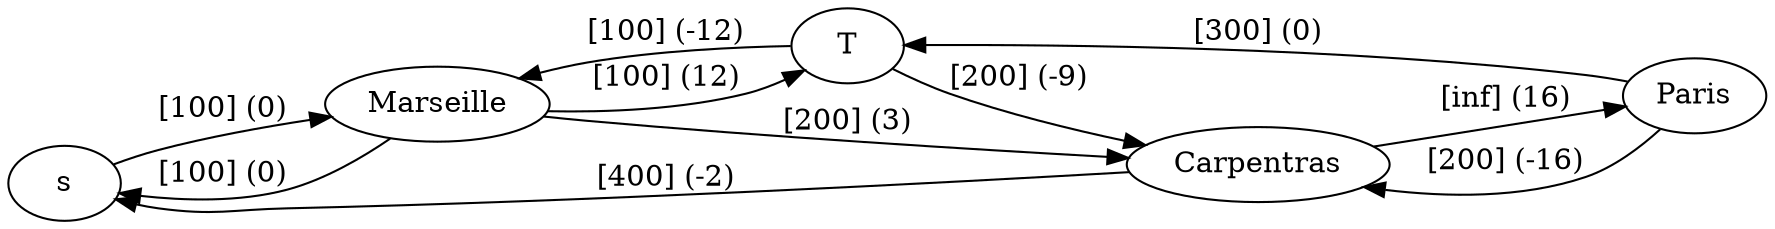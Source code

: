 digraph PASS {
  rankdir = LR
  s -> Marseille [label = "[100] (0)"]
  Marseille -> s [label = "[100] (0)"]
  Carpentras -> s [label = "[400] (-2)"]
  Marseille -> Carpentras [label = "[200] (3)"]
  Carpentras -> Paris [label = "[inf] (16)"]
  Paris -> Carpentras [label = "[200] (-16)" ]
  T -> Carpentras [label = "[200] (-9)"]
  Marseille -> T [label = "[100] (12)"]
  T -> Marseille [label = "[100] (-12)"]
  Paris -> T [label = "[300] (0)"]
}
